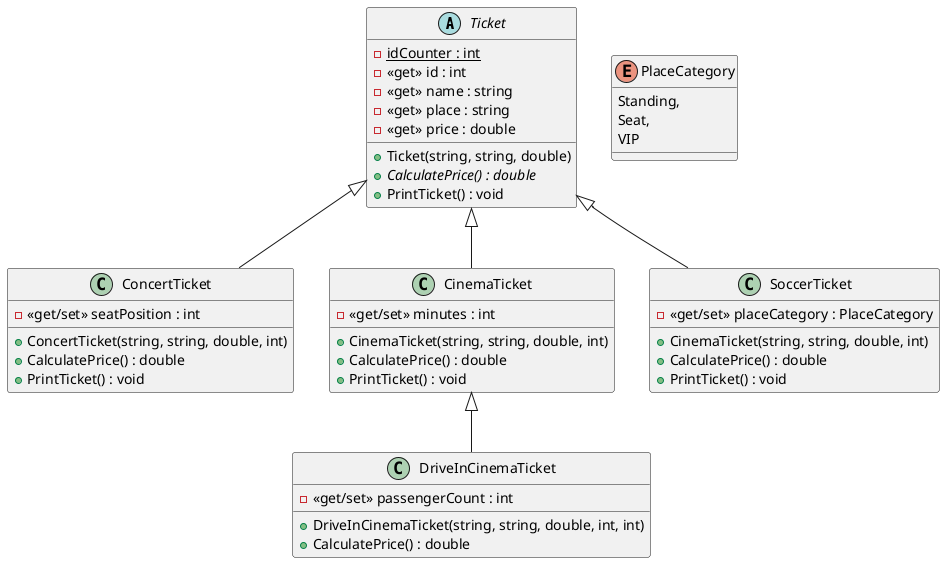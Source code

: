 @startuml

abstract class Ticket {
    - {static} idCounter : int
    - <<get>> id : int
    - <<get>> name : string
    - <<get>> place : string
    - <<get>> price : double 
    + Ticket(string, string, double)
    + {abstract} CalculatePrice() : double
    + PrintTicket() : void 
}

class ConcertTicket extends Ticket {
    - <<get/set>> seatPosition : int 
    + ConcertTicket(string, string, double, int)
    + CalculatePrice() : double
    + PrintTicket() : void
}

class CinemaTicket extends Ticket {
    - <<get/set>> minutes : int 
    + CinemaTicket(string, string, double, int)
    + CalculatePrice() : double
    + PrintTicket() : void
}

class DriveInCinemaTicket extends CinemaTicket {
    - <<get/set>> passengerCount : int
    + DriveInCinemaTicket(string, string, double, int, int)
    + CalculatePrice() : double
}

class SoccerTicket extends Ticket {
    - <<get/set>> placeCategory : PlaceCategory
    + CinemaTicket(string, string, double, int)
    + CalculatePrice() : double
    + PrintTicket() : void
}

enum PlaceCategory {
    Standing,
    Seat,
    VIP
}

@enduml
